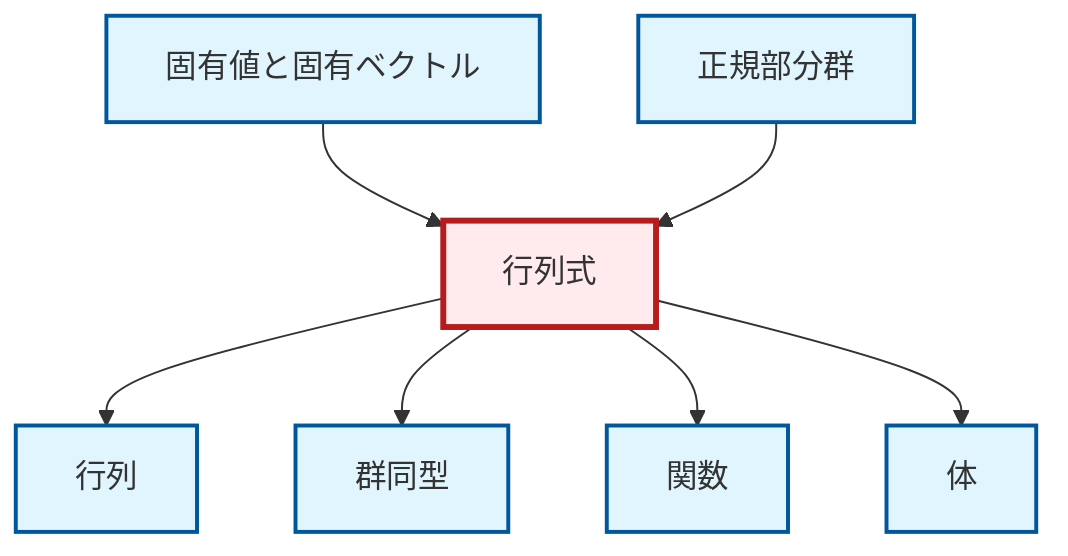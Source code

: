 graph TD
    classDef definition fill:#e1f5fe,stroke:#01579b,stroke-width:2px
    classDef theorem fill:#f3e5f5,stroke:#4a148c,stroke-width:2px
    classDef axiom fill:#fff3e0,stroke:#e65100,stroke-width:2px
    classDef example fill:#e8f5e9,stroke:#1b5e20,stroke-width:2px
    classDef current fill:#ffebee,stroke:#b71c1c,stroke-width:3px
    def-normal-subgroup["正規部分群"]:::definition
    def-determinant["行列式"]:::definition
    def-isomorphism["群同型"]:::definition
    def-function["関数"]:::definition
    def-field["体"]:::definition
    def-matrix["行列"]:::definition
    def-eigenvalue-eigenvector["固有値と固有ベクトル"]:::definition
    def-determinant --> def-matrix
    def-eigenvalue-eigenvector --> def-determinant
    def-determinant --> def-isomorphism
    def-determinant --> def-function
    def-normal-subgroup --> def-determinant
    def-determinant --> def-field
    class def-determinant current
